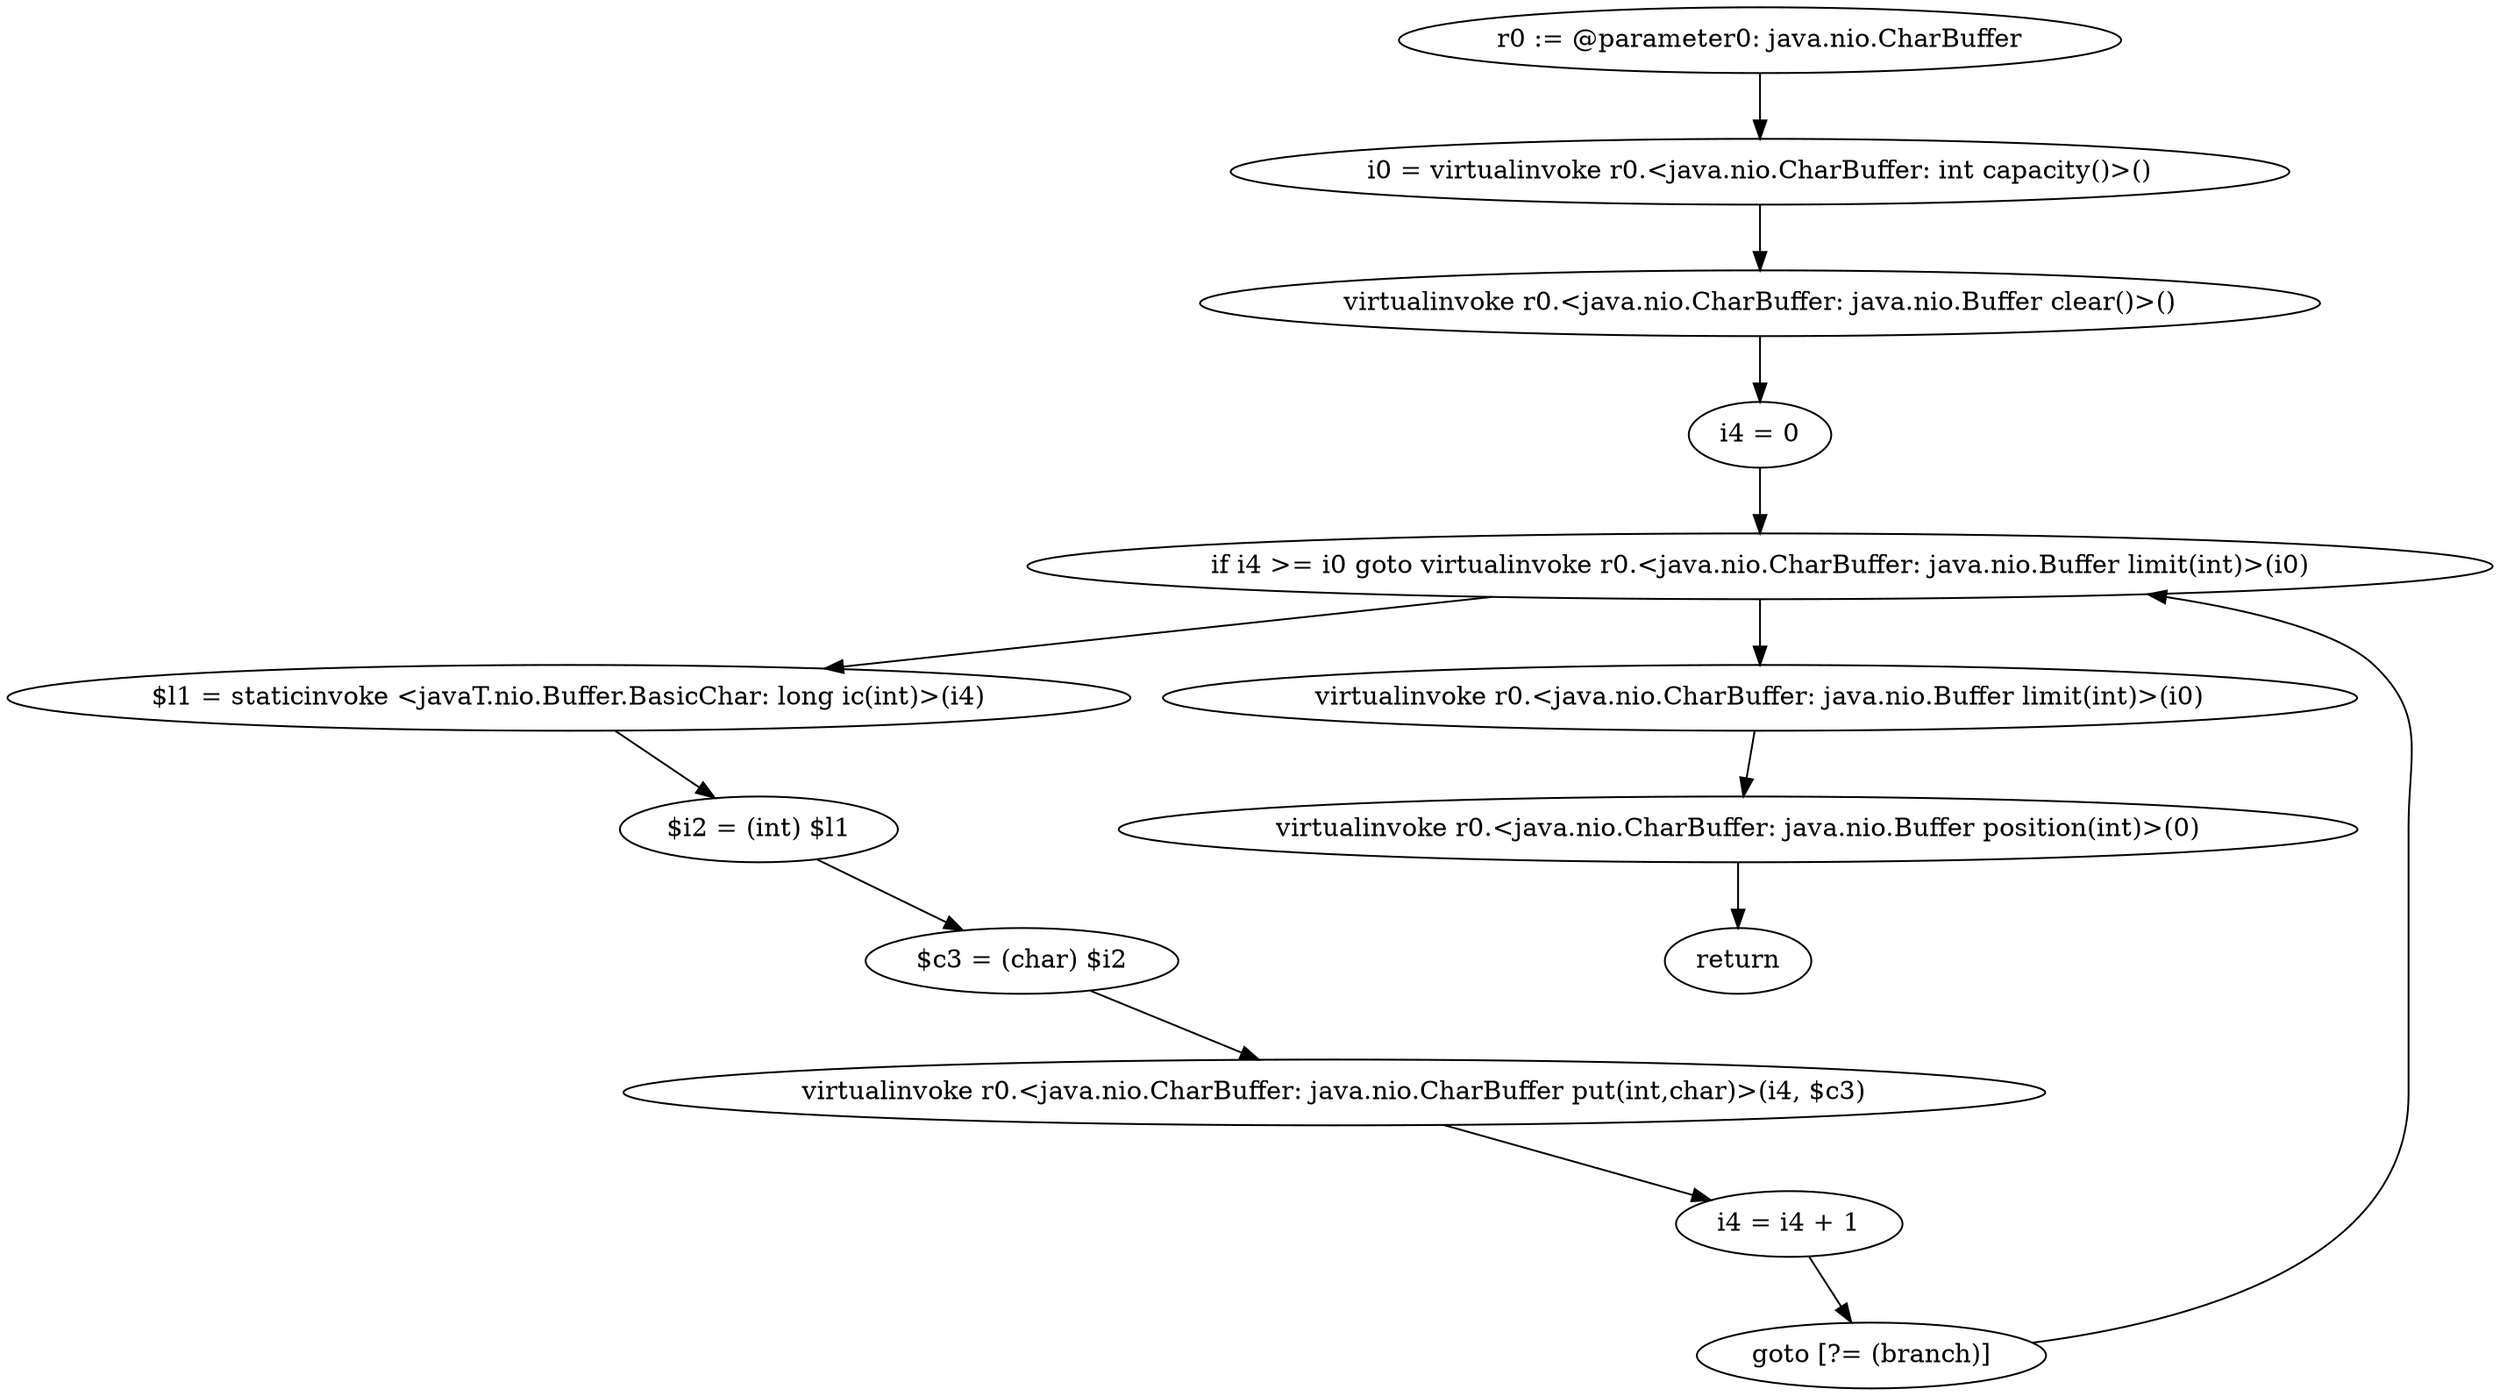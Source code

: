 digraph "unitGraph" {
    "r0 := @parameter0: java.nio.CharBuffer"
    "i0 = virtualinvoke r0.<java.nio.CharBuffer: int capacity()>()"
    "virtualinvoke r0.<java.nio.CharBuffer: java.nio.Buffer clear()>()"
    "i4 = 0"
    "if i4 >= i0 goto virtualinvoke r0.<java.nio.CharBuffer: java.nio.Buffer limit(int)>(i0)"
    "$l1 = staticinvoke <javaT.nio.Buffer.BasicChar: long ic(int)>(i4)"
    "$i2 = (int) $l1"
    "$c3 = (char) $i2"
    "virtualinvoke r0.<java.nio.CharBuffer: java.nio.CharBuffer put(int,char)>(i4, $c3)"
    "i4 = i4 + 1"
    "goto [?= (branch)]"
    "virtualinvoke r0.<java.nio.CharBuffer: java.nio.Buffer limit(int)>(i0)"
    "virtualinvoke r0.<java.nio.CharBuffer: java.nio.Buffer position(int)>(0)"
    "return"
    "r0 := @parameter0: java.nio.CharBuffer"->"i0 = virtualinvoke r0.<java.nio.CharBuffer: int capacity()>()";
    "i0 = virtualinvoke r0.<java.nio.CharBuffer: int capacity()>()"->"virtualinvoke r0.<java.nio.CharBuffer: java.nio.Buffer clear()>()";
    "virtualinvoke r0.<java.nio.CharBuffer: java.nio.Buffer clear()>()"->"i4 = 0";
    "i4 = 0"->"if i4 >= i0 goto virtualinvoke r0.<java.nio.CharBuffer: java.nio.Buffer limit(int)>(i0)";
    "if i4 >= i0 goto virtualinvoke r0.<java.nio.CharBuffer: java.nio.Buffer limit(int)>(i0)"->"$l1 = staticinvoke <javaT.nio.Buffer.BasicChar: long ic(int)>(i4)";
    "if i4 >= i0 goto virtualinvoke r0.<java.nio.CharBuffer: java.nio.Buffer limit(int)>(i0)"->"virtualinvoke r0.<java.nio.CharBuffer: java.nio.Buffer limit(int)>(i0)";
    "$l1 = staticinvoke <javaT.nio.Buffer.BasicChar: long ic(int)>(i4)"->"$i2 = (int) $l1";
    "$i2 = (int) $l1"->"$c3 = (char) $i2";
    "$c3 = (char) $i2"->"virtualinvoke r0.<java.nio.CharBuffer: java.nio.CharBuffer put(int,char)>(i4, $c3)";
    "virtualinvoke r0.<java.nio.CharBuffer: java.nio.CharBuffer put(int,char)>(i4, $c3)"->"i4 = i4 + 1";
    "i4 = i4 + 1"->"goto [?= (branch)]";
    "goto [?= (branch)]"->"if i4 >= i0 goto virtualinvoke r0.<java.nio.CharBuffer: java.nio.Buffer limit(int)>(i0)";
    "virtualinvoke r0.<java.nio.CharBuffer: java.nio.Buffer limit(int)>(i0)"->"virtualinvoke r0.<java.nio.CharBuffer: java.nio.Buffer position(int)>(0)";
    "virtualinvoke r0.<java.nio.CharBuffer: java.nio.Buffer position(int)>(0)"->"return";
}
